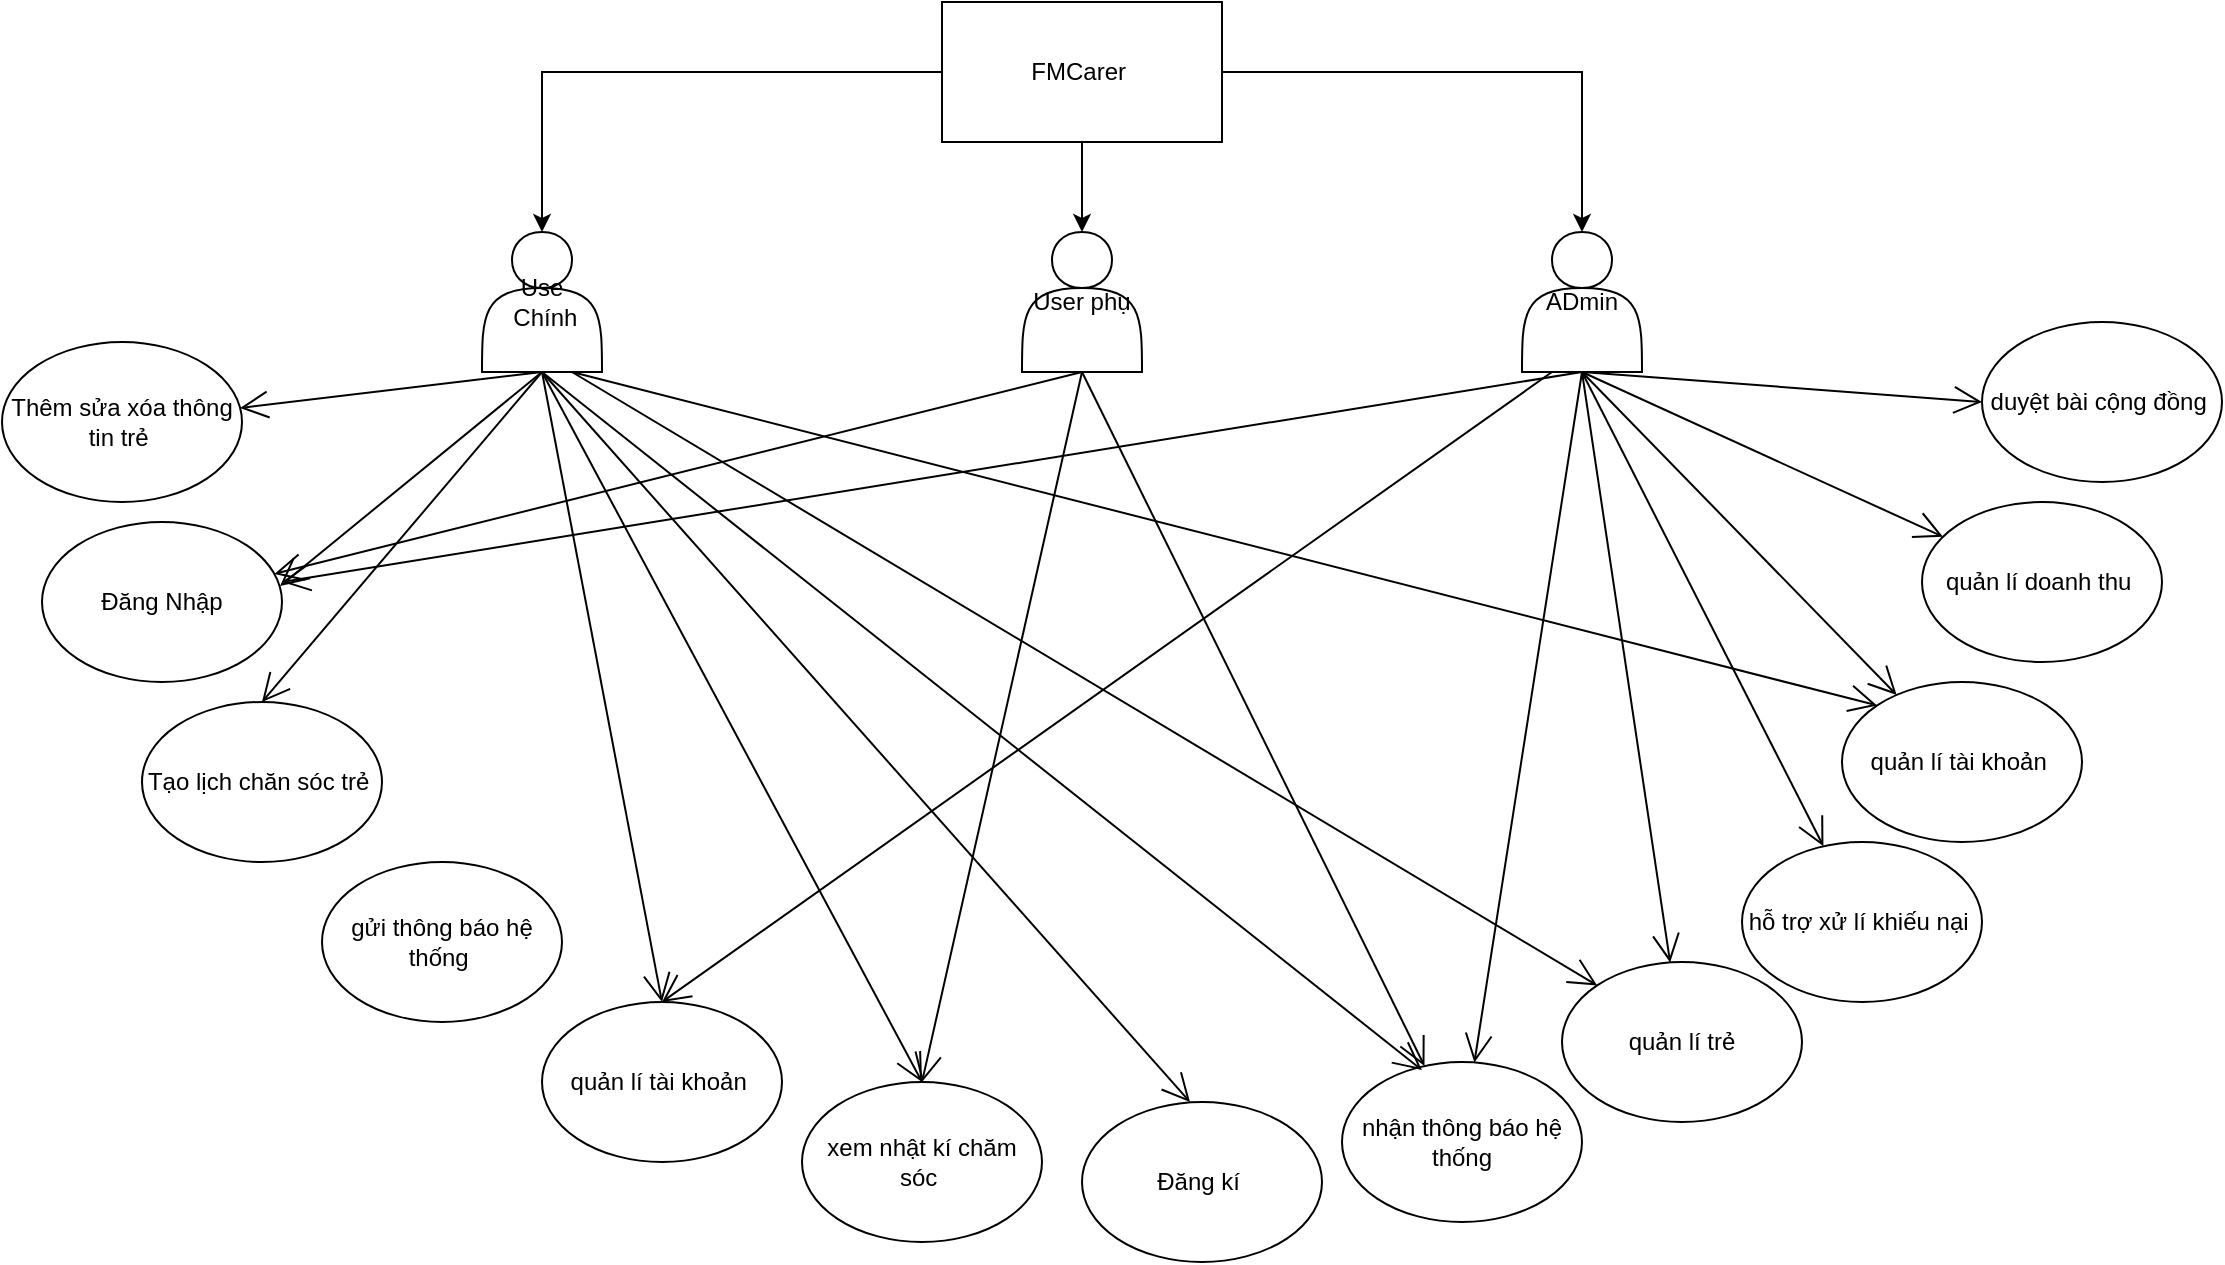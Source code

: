 <mxfile version="27.1.6">
  <diagram name="Trang-1" id="gw1u0N_37EYKbAOxaqmh">
    <mxGraphModel dx="2253" dy="777" grid="1" gridSize="10" guides="1" tooltips="1" connect="1" arrows="1" fold="1" page="1" pageScale="1" pageWidth="827" pageHeight="1169" math="0" shadow="0">
      <root>
        <mxCell id="0" />
        <mxCell id="1" parent="0" />
        <mxCell id="aEer66lgYHJFHRynMX58-40" style="edgeStyle=orthogonalEdgeStyle;rounded=0;orthogonalLoop=1;jettySize=auto;html=1;entryX=0.5;entryY=0;entryDx=0;entryDy=0;" edge="1" parent="1" source="aEer66lgYHJFHRynMX58-1" target="aEer66lgYHJFHRynMX58-3">
          <mxGeometry relative="1" as="geometry" />
        </mxCell>
        <mxCell id="aEer66lgYHJFHRynMX58-41" style="edgeStyle=orthogonalEdgeStyle;rounded=0;orthogonalLoop=1;jettySize=auto;html=1;" edge="1" parent="1" source="aEer66lgYHJFHRynMX58-1" target="aEer66lgYHJFHRynMX58-7">
          <mxGeometry relative="1" as="geometry" />
        </mxCell>
        <mxCell id="aEer66lgYHJFHRynMX58-42" style="edgeStyle=orthogonalEdgeStyle;rounded=0;orthogonalLoop=1;jettySize=auto;html=1;entryX=0.5;entryY=0;entryDx=0;entryDy=0;" edge="1" parent="1" source="aEer66lgYHJFHRynMX58-1" target="aEer66lgYHJFHRynMX58-5">
          <mxGeometry relative="1" as="geometry" />
        </mxCell>
        <mxCell id="aEer66lgYHJFHRynMX58-1" value="FMCarer&amp;nbsp;" style="rounded=0;whiteSpace=wrap;html=1;" vertex="1" parent="1">
          <mxGeometry x="180" y="70" width="140" height="70" as="geometry" />
        </mxCell>
        <mxCell id="aEer66lgYHJFHRynMX58-3" value="Use&lt;div&gt;&amp;nbsp;Chính&lt;/div&gt;" style="shape=actor;whiteSpace=wrap;html=1;" vertex="1" parent="1">
          <mxGeometry x="-50" y="185" width="60" height="70" as="geometry" />
        </mxCell>
        <mxCell id="aEer66lgYHJFHRynMX58-5" value="User phụ" style="shape=actor;whiteSpace=wrap;html=1;" vertex="1" parent="1">
          <mxGeometry x="220" y="185" width="60" height="70" as="geometry" />
        </mxCell>
        <mxCell id="aEer66lgYHJFHRynMX58-7" value="ADmin" style="shape=actor;whiteSpace=wrap;html=1;" vertex="1" parent="1">
          <mxGeometry x="470" y="185" width="60" height="70" as="geometry" />
        </mxCell>
        <mxCell id="aEer66lgYHJFHRynMX58-9" value="Đăng kí&amp;nbsp;" style="ellipse;whiteSpace=wrap;html=1;" vertex="1" parent="1">
          <mxGeometry x="250" y="620" width="120" height="80" as="geometry" />
        </mxCell>
        <mxCell id="aEer66lgYHJFHRynMX58-10" value="Đăng Nhập" style="ellipse;whiteSpace=wrap;html=1;" vertex="1" parent="1">
          <mxGeometry x="-270" y="330" width="120" height="80" as="geometry" />
        </mxCell>
        <mxCell id="aEer66lgYHJFHRynMX58-11" value="Thêm sửa xóa thông tin trẻ&amp;nbsp;" style="ellipse;whiteSpace=wrap;html=1;" vertex="1" parent="1">
          <mxGeometry x="-290" y="240" width="120" height="80" as="geometry" />
        </mxCell>
        <mxCell id="aEer66lgYHJFHRynMX58-12" value="Tạo lịch chăn sóc trẻ&amp;nbsp;" style="ellipse;whiteSpace=wrap;html=1;" vertex="1" parent="1">
          <mxGeometry x="-220" y="420" width="120" height="80" as="geometry" />
        </mxCell>
        <mxCell id="aEer66lgYHJFHRynMX58-13" value="xem nhật kí chăm sóc&amp;nbsp;" style="ellipse;whiteSpace=wrap;html=1;" vertex="1" parent="1">
          <mxGeometry x="110" y="610" width="120" height="80" as="geometry" />
        </mxCell>
        <mxCell id="aEer66lgYHJFHRynMX58-14" value="quản lí trẻ" style="ellipse;whiteSpace=wrap;html=1;" vertex="1" parent="1">
          <mxGeometry x="490" y="550" width="120" height="80" as="geometry" />
        </mxCell>
        <mxCell id="aEer66lgYHJFHRynMX58-15" value="quản lí tài khoản&amp;nbsp;" style="ellipse;whiteSpace=wrap;html=1;" vertex="1" parent="1">
          <mxGeometry x="-20" y="570" width="120" height="80" as="geometry" />
        </mxCell>
        <mxCell id="aEer66lgYHJFHRynMX58-16" value="quản lí doanh thu&amp;nbsp;" style="ellipse;whiteSpace=wrap;html=1;" vertex="1" parent="1">
          <mxGeometry x="670" y="320" width="120" height="80" as="geometry" />
        </mxCell>
        <mxCell id="aEer66lgYHJFHRynMX58-17" value="gửi thông báo hệ thống&amp;nbsp;" style="ellipse;whiteSpace=wrap;html=1;" vertex="1" parent="1">
          <mxGeometry x="-130" y="500" width="120" height="80" as="geometry" />
        </mxCell>
        <mxCell id="aEer66lgYHJFHRynMX58-18" value="nhận thông báo hệ thống" style="ellipse;whiteSpace=wrap;html=1;" vertex="1" parent="1">
          <mxGeometry x="380" y="600" width="120" height="80" as="geometry" />
        </mxCell>
        <mxCell id="aEer66lgYHJFHRynMX58-19" value="quản lí tài khoản&amp;nbsp;" style="ellipse;whiteSpace=wrap;html=1;" vertex="1" parent="1">
          <mxGeometry x="630" y="410" width="120" height="80" as="geometry" />
        </mxCell>
        <mxCell id="aEer66lgYHJFHRynMX58-20" value="hỗ trợ xử lí khiếu nại&amp;nbsp;" style="ellipse;whiteSpace=wrap;html=1;" vertex="1" parent="1">
          <mxGeometry x="580" y="490" width="120" height="80" as="geometry" />
        </mxCell>
        <mxCell id="aEer66lgYHJFHRynMX58-21" value="duyệt bài cộng đồng&amp;nbsp;" style="ellipse;whiteSpace=wrap;html=1;" vertex="1" parent="1">
          <mxGeometry x="700" y="230" width="120" height="80" as="geometry" />
        </mxCell>
        <mxCell id="aEer66lgYHJFHRynMX58-43" value="" style="endArrow=open;endFill=1;endSize=12;html=1;rounded=0;exitX=0.5;exitY=1;exitDx=0;exitDy=0;" edge="1" parent="1" source="aEer66lgYHJFHRynMX58-3" target="aEer66lgYHJFHRynMX58-11">
          <mxGeometry width="160" relative="1" as="geometry">
            <mxPoint x="210" y="480" as="sourcePoint" />
            <mxPoint x="370" y="480" as="targetPoint" />
          </mxGeometry>
        </mxCell>
        <mxCell id="aEer66lgYHJFHRynMX58-44" value="" style="endArrow=open;endFill=1;endSize=12;html=1;rounded=0;exitX=0.5;exitY=1;exitDx=0;exitDy=0;entryX=0.992;entryY=0.4;entryDx=0;entryDy=0;entryPerimeter=0;" edge="1" parent="1" source="aEer66lgYHJFHRynMX58-3" target="aEer66lgYHJFHRynMX58-10">
          <mxGeometry width="160" relative="1" as="geometry">
            <mxPoint x="121" y="300" as="sourcePoint" />
            <mxPoint x="-30" y="318" as="targetPoint" />
          </mxGeometry>
        </mxCell>
        <mxCell id="aEer66lgYHJFHRynMX58-45" value="" style="endArrow=open;endFill=1;endSize=12;html=1;rounded=0;exitX=0.5;exitY=1;exitDx=0;exitDy=0;entryX=0.5;entryY=0;entryDx=0;entryDy=0;" edge="1" parent="1" source="aEer66lgYHJFHRynMX58-3" target="aEer66lgYHJFHRynMX58-12">
          <mxGeometry width="160" relative="1" as="geometry">
            <mxPoint x="101" y="410" as="sourcePoint" />
            <mxPoint x="-50" y="428" as="targetPoint" />
          </mxGeometry>
        </mxCell>
        <mxCell id="aEer66lgYHJFHRynMX58-46" value="" style="endArrow=open;endFill=1;endSize=12;html=1;rounded=0;exitX=0.5;exitY=1;exitDx=0;exitDy=0;entryX=0.5;entryY=0;entryDx=0;entryDy=0;" edge="1" parent="1" source="aEer66lgYHJFHRynMX58-3" target="aEer66lgYHJFHRynMX58-15">
          <mxGeometry width="160" relative="1" as="geometry">
            <mxPoint x="281" y="360" as="sourcePoint" />
            <mxPoint x="130" y="378" as="targetPoint" />
          </mxGeometry>
        </mxCell>
        <mxCell id="aEer66lgYHJFHRynMX58-47" value="" style="endArrow=open;endFill=1;endSize=12;html=1;rounded=0;exitX=0.5;exitY=1;exitDx=0;exitDy=0;entryX=0.5;entryY=0;entryDx=0;entryDy=0;" edge="1" parent="1" source="aEer66lgYHJFHRynMX58-3" target="aEer66lgYHJFHRynMX58-13">
          <mxGeometry width="160" relative="1" as="geometry">
            <mxPoint x="361" y="410" as="sourcePoint" />
            <mxPoint x="210" y="428" as="targetPoint" />
          </mxGeometry>
        </mxCell>
        <mxCell id="aEer66lgYHJFHRynMX58-48" value="" style="endArrow=open;endFill=1;endSize=12;html=1;rounded=0;exitX=0.5;exitY=1;exitDx=0;exitDy=0;entryX=0.5;entryY=0;entryDx=0;entryDy=0;" edge="1" parent="1" source="aEer66lgYHJFHRynMX58-5" target="aEer66lgYHJFHRynMX58-13">
          <mxGeometry width="160" relative="1" as="geometry">
            <mxPoint x="441" y="480" as="sourcePoint" />
            <mxPoint x="290" y="498" as="targetPoint" />
          </mxGeometry>
        </mxCell>
        <mxCell id="aEer66lgYHJFHRynMX58-49" value="" style="endArrow=open;endFill=1;endSize=12;html=1;rounded=0;exitX=0.5;exitY=1;exitDx=0;exitDy=0;" edge="1" parent="1" source="aEer66lgYHJFHRynMX58-5" target="aEer66lgYHJFHRynMX58-10">
          <mxGeometry width="160" relative="1" as="geometry">
            <mxPoint x="451" y="530" as="sourcePoint" />
            <mxPoint x="300" y="548" as="targetPoint" />
          </mxGeometry>
        </mxCell>
        <mxCell id="aEer66lgYHJFHRynMX58-50" value="" style="endArrow=open;endFill=1;endSize=12;html=1;rounded=0;exitX=0.5;exitY=1;exitDx=0;exitDy=0;entryX=0.45;entryY=0;entryDx=0;entryDy=0;entryPerimeter=0;" edge="1" parent="1" source="aEer66lgYHJFHRynMX58-3" target="aEer66lgYHJFHRynMX58-9">
          <mxGeometry width="160" relative="1" as="geometry">
            <mxPoint x="371" y="410" as="sourcePoint" />
            <mxPoint x="220" y="428" as="targetPoint" />
          </mxGeometry>
        </mxCell>
        <mxCell id="aEer66lgYHJFHRynMX58-51" value="" style="endArrow=open;endFill=1;endSize=12;html=1;rounded=0;exitX=0.5;exitY=1;exitDx=0;exitDy=0;entryX=0.333;entryY=0.05;entryDx=0;entryDy=0;entryPerimeter=0;" edge="1" parent="1" source="aEer66lgYHJFHRynMX58-3" target="aEer66lgYHJFHRynMX58-18">
          <mxGeometry width="160" relative="1" as="geometry">
            <mxPoint x="501" y="480" as="sourcePoint" />
            <mxPoint x="350" y="498" as="targetPoint" />
          </mxGeometry>
        </mxCell>
        <mxCell id="aEer66lgYHJFHRynMX58-52" value="" style="endArrow=open;endFill=1;endSize=12;html=1;rounded=0;exitX=0.75;exitY=1;exitDx=0;exitDy=0;entryX=0;entryY=0;entryDx=0;entryDy=0;" edge="1" parent="1" source="aEer66lgYHJFHRynMX58-3" target="aEer66lgYHJFHRynMX58-14">
          <mxGeometry width="160" relative="1" as="geometry">
            <mxPoint x="-20" y="260" as="sourcePoint" />
            <mxPoint x="430" y="528" as="targetPoint" />
          </mxGeometry>
        </mxCell>
        <mxCell id="aEer66lgYHJFHRynMX58-53" value="" style="endArrow=open;endFill=1;endSize=12;html=1;rounded=0;exitX=0.5;exitY=1;exitDx=0;exitDy=0;entryX=0;entryY=0.5;entryDx=0;entryDy=0;" edge="1" parent="1" source="aEer66lgYHJFHRynMX58-7" target="aEer66lgYHJFHRynMX58-21">
          <mxGeometry width="160" relative="1" as="geometry">
            <mxPoint x="410" y="460" as="sourcePoint" />
            <mxPoint x="860" y="728" as="targetPoint" />
          </mxGeometry>
        </mxCell>
        <mxCell id="aEer66lgYHJFHRynMX58-54" value="" style="endArrow=open;endFill=1;endSize=12;html=1;rounded=0;exitX=0.5;exitY=1;exitDx=0;exitDy=0;" edge="1" parent="1" source="aEer66lgYHJFHRynMX58-7" target="aEer66lgYHJFHRynMX58-16">
          <mxGeometry width="160" relative="1" as="geometry">
            <mxPoint x="600" y="340" as="sourcePoint" />
            <mxPoint x="1050" y="608" as="targetPoint" />
          </mxGeometry>
        </mxCell>
        <mxCell id="aEer66lgYHJFHRynMX58-55" value="" style="endArrow=open;endFill=1;endSize=12;html=1;rounded=0;exitX=0.5;exitY=1;exitDx=0;exitDy=0;" edge="1" parent="1" source="aEer66lgYHJFHRynMX58-7" target="aEer66lgYHJFHRynMX58-19">
          <mxGeometry width="160" relative="1" as="geometry">
            <mxPoint x="600" y="420" as="sourcePoint" />
            <mxPoint x="1050" y="688" as="targetPoint" />
          </mxGeometry>
        </mxCell>
        <mxCell id="aEer66lgYHJFHRynMX58-56" value="" style="endArrow=open;endFill=1;endSize=12;html=1;rounded=0;exitX=0.75;exitY=1;exitDx=0;exitDy=0;entryX=0;entryY=0;entryDx=0;entryDy=0;" edge="1" parent="1" source="aEer66lgYHJFHRynMX58-3" target="aEer66lgYHJFHRynMX58-19">
          <mxGeometry width="160" relative="1" as="geometry">
            <mxPoint x="330" y="440" as="sourcePoint" />
            <mxPoint x="780" y="708" as="targetPoint" />
          </mxGeometry>
        </mxCell>
        <mxCell id="aEer66lgYHJFHRynMX58-58" value="" style="endArrow=open;endFill=1;endSize=12;html=1;rounded=0;exitX=0.5;exitY=1;exitDx=0;exitDy=0;" edge="1" parent="1" source="aEer66lgYHJFHRynMX58-5" target="aEer66lgYHJFHRynMX58-18">
          <mxGeometry width="160" relative="1" as="geometry">
            <mxPoint x="350" y="350" as="sourcePoint" />
            <mxPoint x="800" y="618" as="targetPoint" />
          </mxGeometry>
        </mxCell>
        <mxCell id="aEer66lgYHJFHRynMX58-59" value="" style="endArrow=open;endFill=1;endSize=12;html=1;rounded=0;exitX=0.5;exitY=1;exitDx=0;exitDy=0;" edge="1" parent="1" source="aEer66lgYHJFHRynMX58-7" target="aEer66lgYHJFHRynMX58-20">
          <mxGeometry width="160" relative="1" as="geometry">
            <mxPoint x="500" y="460" as="sourcePoint" />
            <mxPoint x="950" y="728" as="targetPoint" />
          </mxGeometry>
        </mxCell>
        <mxCell id="aEer66lgYHJFHRynMX58-60" value="" style="endArrow=open;endFill=1;endSize=12;html=1;rounded=0;exitX=0.5;exitY=1;exitDx=0;exitDy=0;" edge="1" parent="1" source="aEer66lgYHJFHRynMX58-7" target="aEer66lgYHJFHRynMX58-14">
          <mxGeometry width="160" relative="1" as="geometry">
            <mxPoint x="570" y="460" as="sourcePoint" />
            <mxPoint x="1020" y="728" as="targetPoint" />
          </mxGeometry>
        </mxCell>
        <mxCell id="aEer66lgYHJFHRynMX58-61" value="" style="endArrow=open;endFill=1;endSize=12;html=1;rounded=0;exitX=0.5;exitY=1;exitDx=0;exitDy=0;" edge="1" parent="1" source="aEer66lgYHJFHRynMX58-7" target="aEer66lgYHJFHRynMX58-18">
          <mxGeometry width="160" relative="1" as="geometry">
            <mxPoint x="690" y="650" as="sourcePoint" />
            <mxPoint x="1140" y="918" as="targetPoint" />
          </mxGeometry>
        </mxCell>
        <mxCell id="aEer66lgYHJFHRynMX58-62" value="" style="endArrow=open;endFill=1;endSize=12;html=1;rounded=0;exitX=0.5;exitY=1;exitDx=0;exitDy=0;" edge="1" parent="1" source="aEer66lgYHJFHRynMX58-7">
          <mxGeometry width="160" relative="1" as="geometry">
            <mxPoint x="370" y="450" as="sourcePoint" />
            <mxPoint x="-150" y="360" as="targetPoint" />
          </mxGeometry>
        </mxCell>
        <mxCell id="aEer66lgYHJFHRynMX58-63" value="" style="endArrow=open;endFill=1;endSize=12;html=1;rounded=0;entryX=0.5;entryY=0;entryDx=0;entryDy=0;exitX=0.25;exitY=1;exitDx=0;exitDy=0;" edge="1" parent="1" source="aEer66lgYHJFHRynMX58-7" target="aEer66lgYHJFHRynMX58-15">
          <mxGeometry width="160" relative="1" as="geometry">
            <mxPoint x="500" y="260" as="sourcePoint" />
            <mxPoint x="880" y="598" as="targetPoint" />
          </mxGeometry>
        </mxCell>
      </root>
    </mxGraphModel>
  </diagram>
</mxfile>
